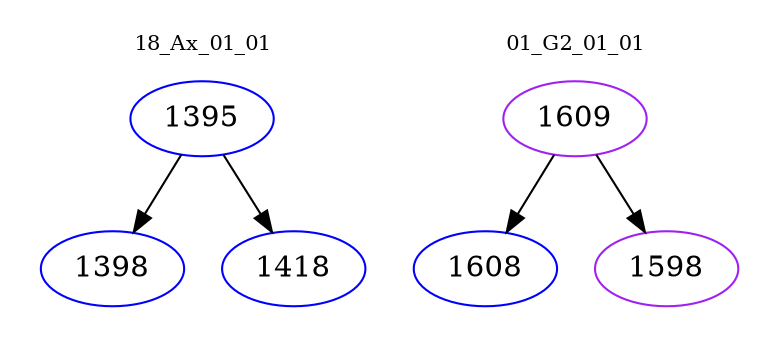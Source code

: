 digraph{
subgraph cluster_0 {
color = white
label = "18_Ax_01_01";
fontsize=10;
T0_1395 [label="1395", color="blue"]
T0_1395 -> T0_1398 [color="black"]
T0_1398 [label="1398", color="blue"]
T0_1395 -> T0_1418 [color="black"]
T0_1418 [label="1418", color="blue"]
}
subgraph cluster_1 {
color = white
label = "01_G2_01_01";
fontsize=10;
T1_1609 [label="1609", color="purple"]
T1_1609 -> T1_1608 [color="black"]
T1_1608 [label="1608", color="blue"]
T1_1609 -> T1_1598 [color="black"]
T1_1598 [label="1598", color="purple"]
}
}
